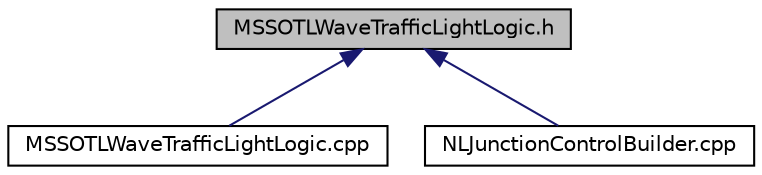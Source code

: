 digraph "MSSOTLWaveTrafficLightLogic.h"
{
  edge [fontname="Helvetica",fontsize="10",labelfontname="Helvetica",labelfontsize="10"];
  node [fontname="Helvetica",fontsize="10",shape=record];
  Node100 [label="MSSOTLWaveTrafficLightLogic.h",height=0.2,width=0.4,color="black", fillcolor="grey75", style="filled", fontcolor="black"];
  Node100 -> Node101 [dir="back",color="midnightblue",fontsize="10",style="solid",fontname="Helvetica"];
  Node101 [label="MSSOTLWaveTrafficLightLogic.cpp",height=0.2,width=0.4,color="black", fillcolor="white", style="filled",URL="$d6/d5d/_m_s_s_o_t_l_wave_traffic_light_logic_8cpp.html"];
  Node100 -> Node102 [dir="back",color="midnightblue",fontsize="10",style="solid",fontname="Helvetica"];
  Node102 [label="NLJunctionControlBuilder.cpp",height=0.2,width=0.4,color="black", fillcolor="white", style="filled",URL="$d8/d64/_n_l_junction_control_builder_8cpp.html"];
}
